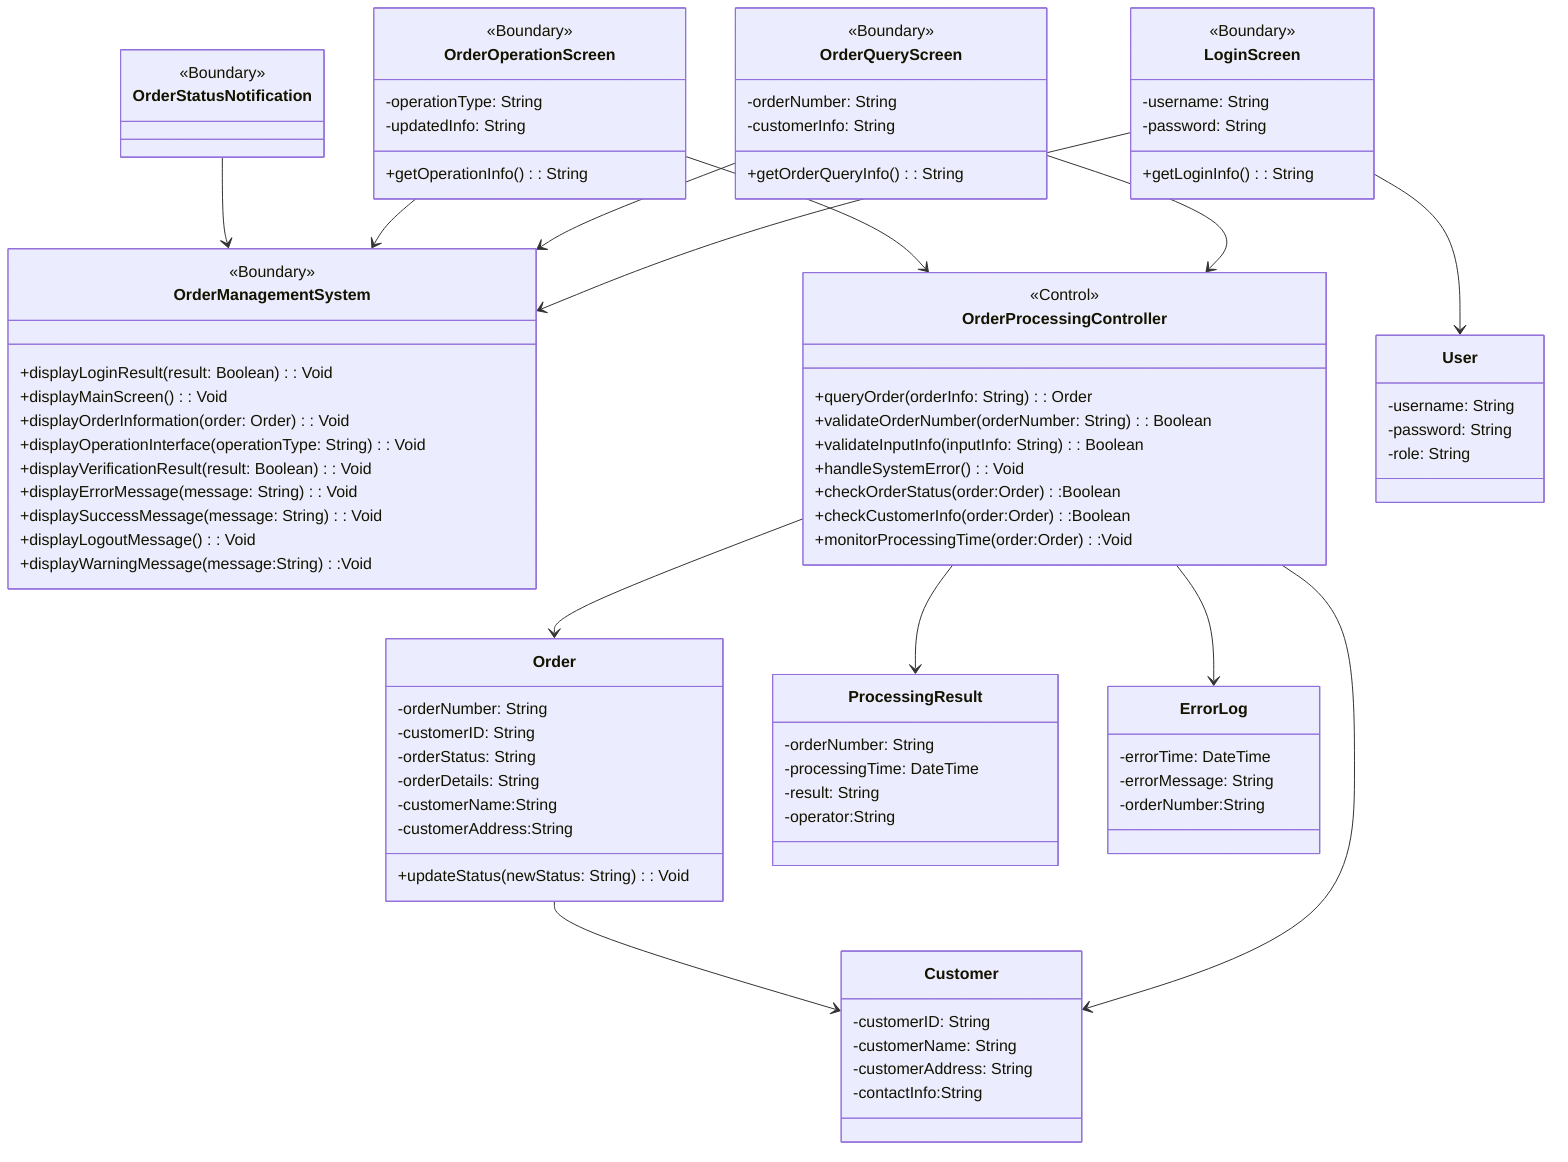 classDiagram
class LoginScreen <<Boundary>> {
-username: String
-password: String
+getLoginInfo(): String
}
class OrderManagementSystem <<Boundary>> {
+displayLoginResult(result: Boolean): Void
+displayMainScreen(): Void
+displayOrderInformation(order: Order): Void
+displayOperationInterface(operationType: String): Void
+displayVerificationResult(result: Boolean): Void
+displayErrorMessage(message: String): Void
+displaySuccessMessage(message: String): Void
+displayLogoutMessage(): Void
+displayWarningMessage(message:String):Void
}
class OrderQueryScreen <<Boundary>> {
-orderNumber: String
-customerInfo: String
+getOrderQueryInfo(): String
}
class OrderOperationScreen <<Boundary>> {
-operationType: String
-updatedInfo: String
+getOperationInfo(): String
}
class OrderStatusNotification <<Boundary>> {
}
class OrderProcessingController <<Control>> {
+queryOrder(orderInfo: String): Order
+validateOrderNumber(orderNumber: String): Boolean
+validateInputInfo(inputInfo: String): Boolean
+handleSystemError(): Void
+checkOrderStatus(order:Order):Boolean
+checkCustomerInfo(order:Order):Boolean
+monitorProcessingTime(order:Order):Void
}
class Order {
-orderNumber: String
-customerID: String
-orderStatus: String
-orderDetails: String
-customerName:String
-customerAddress:String
+updateStatus(newStatus: String): Void
}
class Customer {
-customerID: String
-customerName: String
-customerAddress: String
-contactInfo:String
}
class User {
-username: String
-password: String
-role: String
}
class ProcessingResult {
-orderNumber: String
-processingTime: DateTime
-result: String
-operator:String
}
class ErrorLog {
-errorTime: DateTime
-errorMessage: String
-orderNumber:String
}

LoginScreen --> OrderManagementSystem
OrderQueryScreen --> OrderManagementSystem
OrderOperationScreen --> OrderManagementSystem
OrderStatusNotification --> OrderManagementSystem
OrderQueryScreen --> OrderProcessingController
OrderOperationScreen --> OrderProcessingController
OrderProcessingController --> Order
OrderProcessingController --> Customer
LoginScreen --> User
OrderProcessingController --> ProcessingResult
OrderProcessingController --> ErrorLog
Order --> Customer